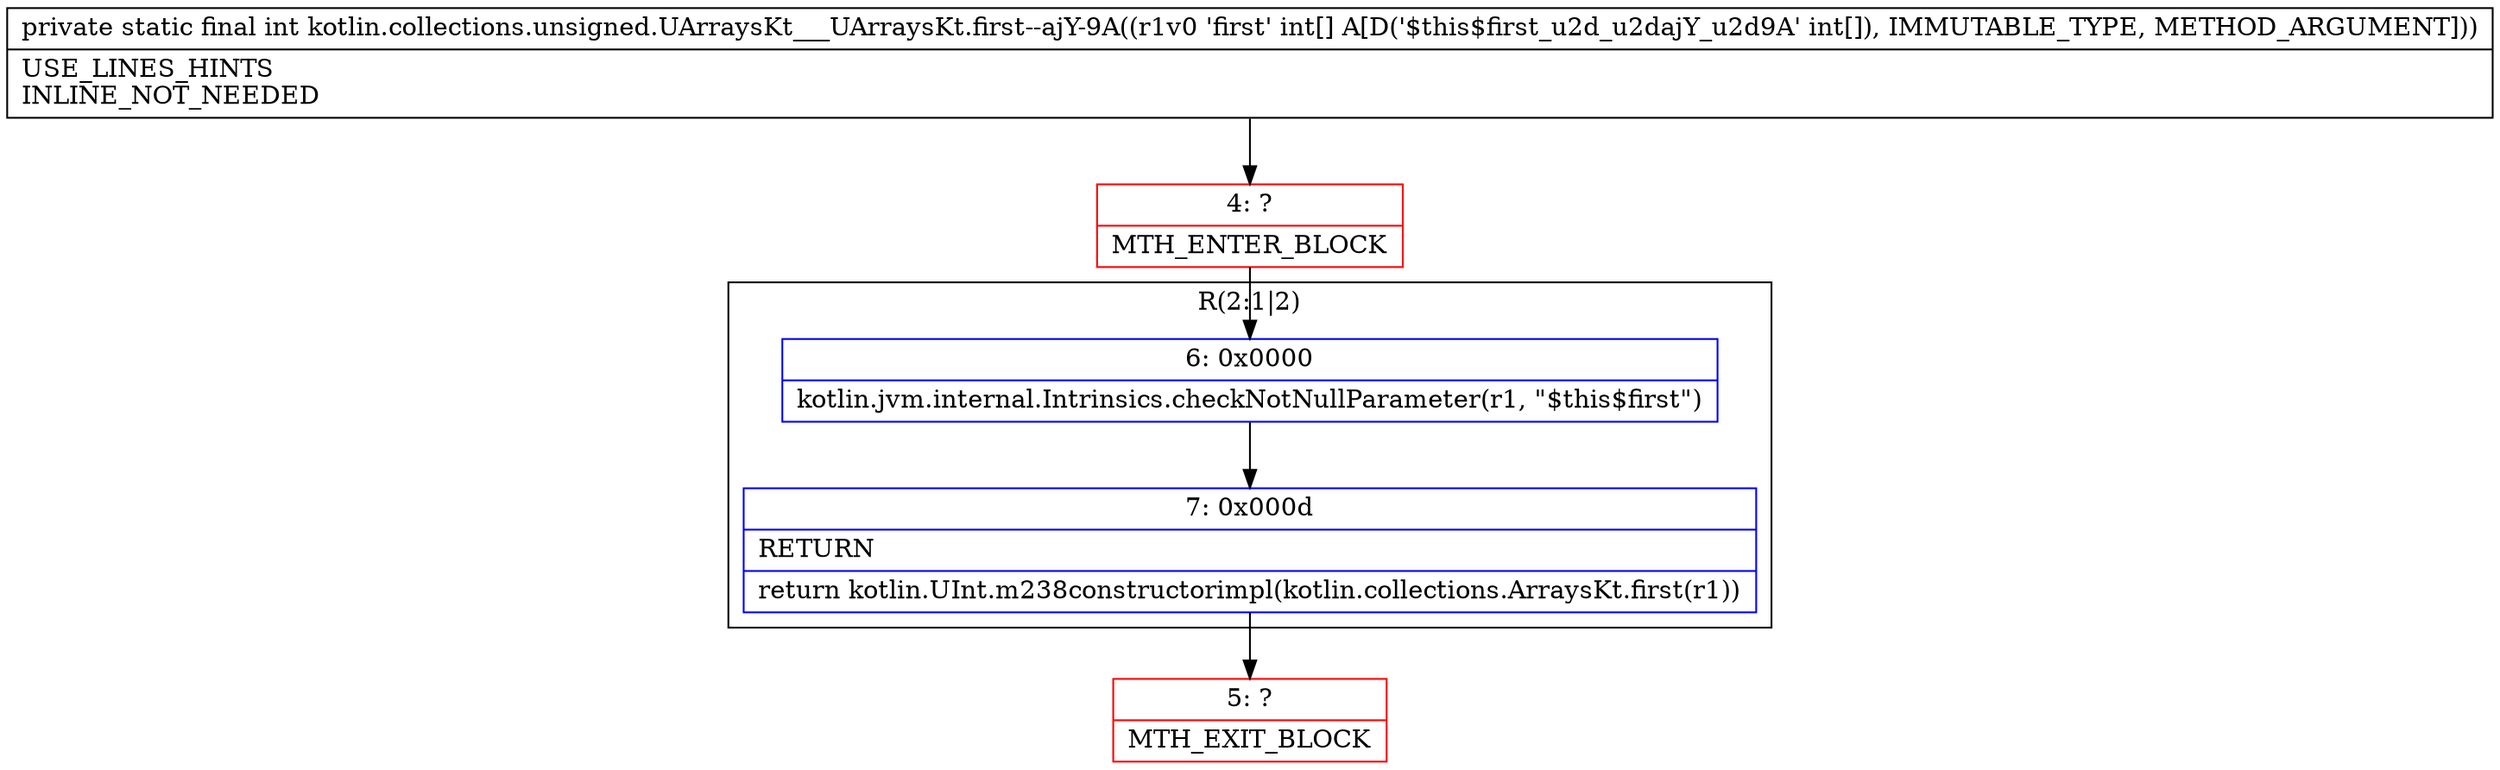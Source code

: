 digraph "CFG forkotlin.collections.unsigned.UArraysKt___UArraysKt.first\-\-ajY\-9A([I)I" {
subgraph cluster_Region_1602095993 {
label = "R(2:1|2)";
node [shape=record,color=blue];
Node_6 [shape=record,label="{6\:\ 0x0000|kotlin.jvm.internal.Intrinsics.checkNotNullParameter(r1, \"$this$first\")\l}"];
Node_7 [shape=record,label="{7\:\ 0x000d|RETURN\l|return kotlin.UInt.m238constructorimpl(kotlin.collections.ArraysKt.first(r1))\l}"];
}
Node_4 [shape=record,color=red,label="{4\:\ ?|MTH_ENTER_BLOCK\l}"];
Node_5 [shape=record,color=red,label="{5\:\ ?|MTH_EXIT_BLOCK\l}"];
MethodNode[shape=record,label="{private static final int kotlin.collections.unsigned.UArraysKt___UArraysKt.first\-\-ajY\-9A((r1v0 'first' int[] A[D('$this$first_u2d_u2dajY_u2d9A' int[]), IMMUTABLE_TYPE, METHOD_ARGUMENT]))  | USE_LINES_HINTS\lINLINE_NOT_NEEDED\l}"];
MethodNode -> Node_4;Node_6 -> Node_7;
Node_7 -> Node_5;
Node_4 -> Node_6;
}

